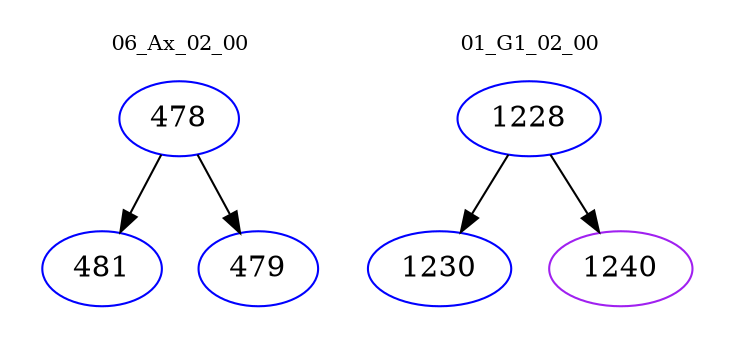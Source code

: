 digraph{
subgraph cluster_0 {
color = white
label = "06_Ax_02_00";
fontsize=10;
T0_478 [label="478", color="blue"]
T0_478 -> T0_481 [color="black"]
T0_481 [label="481", color="blue"]
T0_478 -> T0_479 [color="black"]
T0_479 [label="479", color="blue"]
}
subgraph cluster_1 {
color = white
label = "01_G1_02_00";
fontsize=10;
T1_1228 [label="1228", color="blue"]
T1_1228 -> T1_1230 [color="black"]
T1_1230 [label="1230", color="blue"]
T1_1228 -> T1_1240 [color="black"]
T1_1240 [label="1240", color="purple"]
}
}

